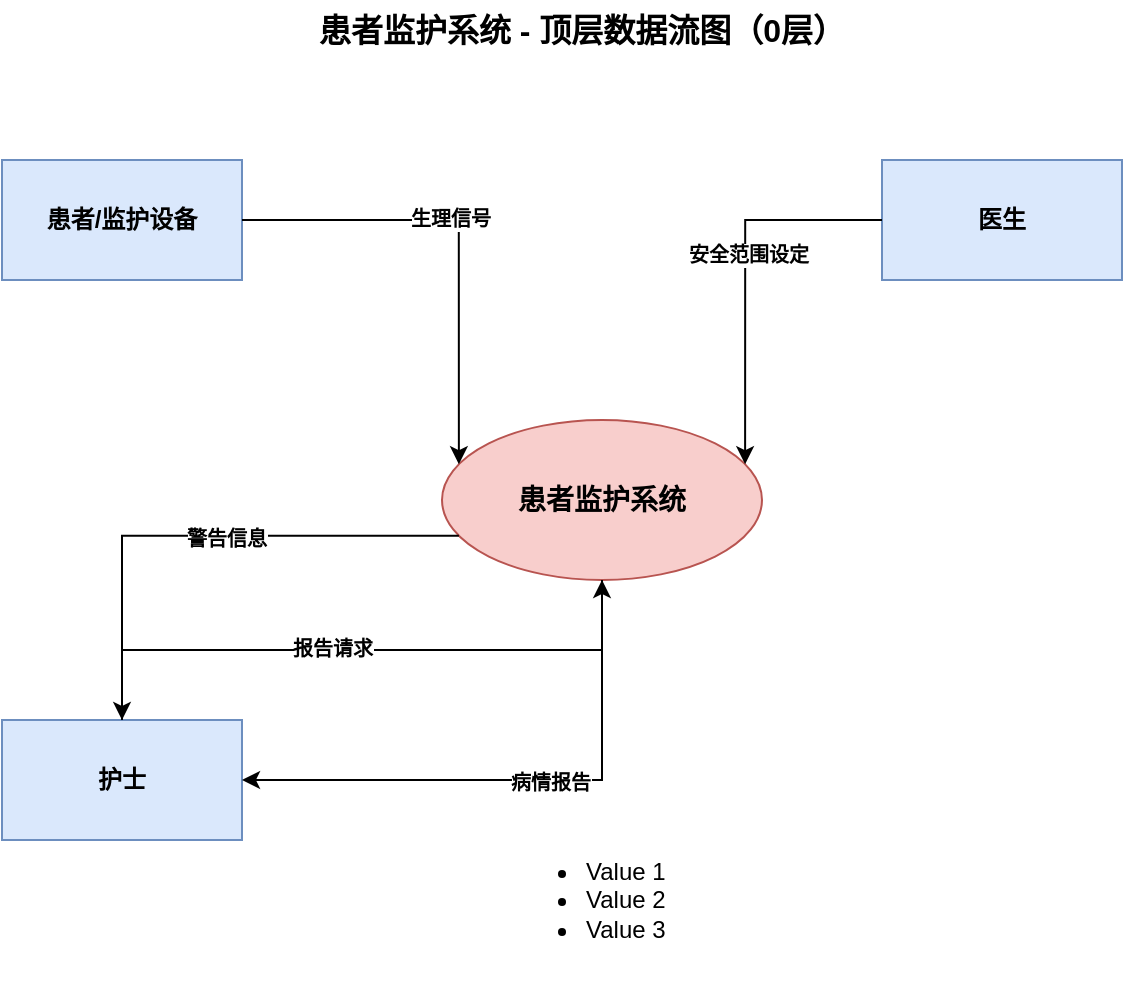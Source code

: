 <mxfile pages="3">
    <diagram name="0层-顶层数据流图" id="page1">
        <mxGraphModel dx="788" dy="563" grid="1" gridSize="10" guides="1" tooltips="1" connect="1" arrows="1" fold="1" page="1" pageScale="1" pageWidth="827" pageHeight="1169" math="0" shadow="0">
            <root>
                <mxCell id="0"/>
                <mxCell id="1" parent="0"/>
                <mxCell id="title1" value="患者监护系统 - 顶层数据流图（0层）" style="text;html=1;strokeColor=none;fillColor=none;align=center;verticalAlign=middle;whiteSpace=wrap;rounded=0;fontSize=16;fontStyle=1" parent="1" vertex="1">
                    <mxGeometry x="250" y="40" width="320" height="30" as="geometry"/>
                </mxCell>
                <mxCell id="entity1" value="患者/监护设备" style="rounded=0;whiteSpace=wrap;html=1;fillColor=#dae8fc;strokeColor=#6c8ebf;fontStyle=1" parent="1" vertex="1">
                    <mxGeometry x="120" y="120" width="120" height="60" as="geometry"/>
                </mxCell>
                <mxCell id="entity2" value="医生" style="rounded=0;whiteSpace=wrap;html=1;fillColor=#dae8fc;strokeColor=#6c8ebf;fontStyle=1" parent="1" vertex="1">
                    <mxGeometry x="560" y="120" width="120" height="60" as="geometry"/>
                </mxCell>
                <mxCell id="entity3" value="护士" style="rounded=0;whiteSpace=wrap;html=1;fillColor=#dae8fc;strokeColor=#6c8ebf;fontStyle=1" parent="1" vertex="1">
                    <mxGeometry x="120" y="400" width="120" height="60" as="geometry"/>
                </mxCell>
                <mxCell id="process1" value="患者监护系统" style="ellipse;whiteSpace=wrap;html=1;fillColor=#f8cecc;strokeColor=#b85450;fontStyle=1;fontSize=14" parent="1" vertex="1">
                    <mxGeometry x="340" y="250" width="160" height="80" as="geometry"/>
                </mxCell>
                <mxCell id="flow1" style="edgeStyle=orthogonalEdgeStyle;rounded=0;orthogonalLoop=1;jettySize=auto;html=1;entryX=0;entryY=0.25;entryDx=0;entryDy=0;" parent="1" source="entity1" target="process1" edge="1">
                    <mxGeometry relative="1" as="geometry"/>
                </mxCell>
                <mxCell id="flow1_label" value="生理信号" style="edgeLabel;html=1;align=center;verticalAlign=middle;resizable=0;points=[];fontStyle=1;fontSize=10" parent="flow1" vertex="1" connectable="0">
                    <mxGeometry x="-0.1" y="1" relative="1" as="geometry">
                        <mxPoint as="offset"/>
                    </mxGeometry>
                </mxCell>
                <mxCell id="flow2" style="edgeStyle=orthogonalEdgeStyle;rounded=0;orthogonalLoop=1;jettySize=auto;html=1;entryX=1;entryY=0.25;entryDx=0;entryDy=0;" parent="1" source="entity2" target="process1" edge="1">
                    <mxGeometry relative="1" as="geometry"/>
                </mxCell>
                <mxCell id="flow2_label" value="安全范围设定" style="edgeLabel;html=1;align=center;verticalAlign=middle;resizable=0;points=[];fontStyle=1;fontSize=10" parent="flow2" vertex="1" connectable="0">
                    <mxGeometry x="-0.1" y="1" relative="1" as="geometry">
                        <mxPoint as="offset"/>
                    </mxGeometry>
                </mxCell>
                <mxCell id="flow3" style="edgeStyle=orthogonalEdgeStyle;rounded=0;orthogonalLoop=1;jettySize=auto;html=1;exitX=0;exitY=0.75;exitDx=0;exitDy=0;" parent="1" source="process1" target="entity3" edge="1">
                    <mxGeometry relative="1" as="geometry"/>
                </mxCell>
                <mxCell id="flow3_label" value="警告信息" style="edgeLabel;html=1;align=center;verticalAlign=middle;resizable=0;points=[];fontStyle=1;fontSize=10" parent="flow3" vertex="1" connectable="0">
                    <mxGeometry x="-0.1" y="1" relative="1" as="geometry">
                        <mxPoint as="offset"/>
                    </mxGeometry>
                </mxCell>
                <mxCell id="flow4" style="edgeStyle=orthogonalEdgeStyle;rounded=0;orthogonalLoop=1;jettySize=auto;html=1;exitX=0.5;exitY=1;exitDx=0;exitDy=0;entryX=1;entryY=0.5;entryDx=0;entryDy=0;" parent="1" source="process1" target="entity3" edge="1">
                    <mxGeometry relative="1" as="geometry"/>
                </mxCell>
                <mxCell id="flow4_label" value="病情报告" style="edgeLabel;html=1;align=center;verticalAlign=middle;resizable=0;points=[];fontStyle=1;fontSize=10" parent="flow4" vertex="1" connectable="0">
                    <mxGeometry x="-0.1" y="1" relative="1" as="geometry">
                        <mxPoint as="offset"/>
                    </mxGeometry>
                </mxCell>
                <mxCell id="flow5" style="edgeStyle=orthogonalEdgeStyle;rounded=0;orthogonalLoop=1;jettySize=auto;html=1;exitX=0.5;exitY=0;exitDx=0;exitDy=0;entryX=0.5;entryY=1;entryDx=0;entryDy=0;" parent="1" source="entity3" target="process1" edge="1">
                    <mxGeometry relative="1" as="geometry"/>
                </mxCell>
                <mxCell id="flow5_label" value="报告请求" style="edgeLabel;html=1;align=center;verticalAlign=middle;resizable=0;points=[];fontStyle=1;fontSize=10" parent="flow5" vertex="1" connectable="0">
                    <mxGeometry x="-0.1" y="1" relative="1" as="geometry">
                        <mxPoint as="offset"/>
                    </mxGeometry>
                </mxCell>
                <mxCell id="2" value="&lt;ul&gt;&lt;li&gt;Value 1&lt;/li&gt;&lt;li&gt;Value 2&lt;/li&gt;&lt;li&gt;Value 3&lt;/li&gt;&lt;/ul&gt;" style="text;strokeColor=none;fillColor=none;html=1;whiteSpace=wrap;verticalAlign=middle;overflow=hidden;" vertex="1" parent="1">
                    <mxGeometry x="370" y="450" width="100" height="80" as="geometry"/>
                </mxCell>
            </root>
        </mxGraphModel>
    </diagram>
    <diagram name="1层-功能分解图" id="page2">
        <mxGraphModel dx="1422" dy="754" grid="1" gridSize="10" guides="1" tooltips="1" connect="1" arrows="1" fold="1" page="1" pageScale="1" pageWidth="827" pageHeight="1169" math="0" shadow="0">
            <root>
                <mxCell id="0"/>
                <mxCell id="1" parent="0"/>
                <!-- 标题 -->
                <mxCell id="title2" value="患者监护系统 - 一层数据流图" style="text;html=1;strokeColor=none;fillColor=none;align=center;verticalAlign=middle;whiteSpace=wrap;rounded=0;fontSize=16;fontStyle=1" vertex="1" parent="1">
                    <mxGeometry x="280" y="30" width="280" height="30" as="geometry"/>
                </mxCell>
                <!-- 外部实体 -->
                <mxCell id="entity1" value="患者/监护设备" style="rounded=0;whiteSpace=wrap;html=1;fillColor=#dae8fc;strokeColor=#6c8ebf;fontStyle=1" vertex="1" parent="1">
                    <mxGeometry x="80" y="80" width="120" height="60" as="geometry"/>
                </mxCell>
                <mxCell id="entity2" value="医生" style="rounded=0;whiteSpace=wrap;html=1;fillColor=#dae8fc;strokeColor=#6c8ebf;fontStyle=1" vertex="1" parent="1">
                    <mxGeometry x="620" y="80" width="120" height="60" as="geometry"/>
                </mxCell>
                <mxCell id="entity3" value="护士" style="rounded=0;whiteSpace=wrap;html=1;fillColor=#dae8fc;strokeColor=#6c8ebf;fontStyle=1" vertex="1" parent="1">
                    <mxGeometry x="80" y="480" width="120" height="60" as="geometry"/>
                </mxCell>
                <!-- 处理过程 -->
                <mxCell id="process1" value="P1&#xa;生理信号&#xa;采集处理" style="ellipse;whiteSpace=wrap;html=1;fillColor=#f8cecc;strokeColor=#b85450;fontStyle=1" vertex="1" parent="1">
                    <mxGeometry x="280" y="180" width="100" height="80" as="geometry"/>
                </mxCell>
                <mxCell id="process2" value="P2&#xa;数据监控&#xa;与警报" style="ellipse;whiteSpace=wrap;html=1;fillColor=#f8cecc;strokeColor=#b85450;fontStyle=1" vertex="1" parent="1">
                    <mxGeometry x="480" y="180" width="100" height="80" as="geometry"/>
                </mxCell>
                <mxCell id="process3" value="P3&#xa;数据记录&#xa;管理" style="ellipse;whiteSpace=wrap;html=1;fillColor=#f8cecc;strokeColor=#b85450;fontStyle=1" vertex="1" parent="1">
                    <mxGeometry x="280" y="320" width="100" height="80" as="geometry"/>
                </mxCell>
                <mxCell id="process4" value="P4&#xa;报告生成" style="ellipse;whiteSpace=wrap;html=1;fillColor=#f8cecc;strokeColor=#b85450;fontStyle=1" vertex="1" parent="1">
                    <mxGeometry x="480" y="320" width="100" height="80" as="geometry"/>
                </mxCell>
                <!-- 数据存储 -->
                <mxCell id="datastore1" value="D1 患者信息库" style="rounded=0;whiteSpace=wrap;html=1;fillColor=#d5e8d4;strokeColor=#82b366;fontStyle=1" vertex="1" parent="1">
                    <mxGeometry x="120" y="600" width="120" height="40" as="geometry"/>
                </mxCell>
                <mxCell id="datastore2" value="D2 安全范围设定" style="rounded=0;whiteSpace=wrap;html=1;fillColor=#d5e8d4;strokeColor=#82b366;fontStyle=1" vertex="1" parent="1">
                    <mxGeometry x="280" y="600" width="120" height="40" as="geometry"/>
                </mxCell>
                <mxCell id="datastore3" value="D3 患者日志" style="rounded=0;whiteSpace=wrap;html=1;fillColor=#d5e8d4;strokeColor=#82b366;fontStyle=1" vertex="1" parent="1">
                    <mxGeometry x="440" y="600" width="120" height="40" as="geometry"/>
                </mxCell>
                <mxCell id="datastore4" value="D4 生理信号&#xa;历史数据" style="rounded=0;whiteSpace=wrap;html=1;fillColor=#d5e8d4;strokeColor=#82b366;fontStyle=1" vertex="1" parent="1">
                    <mxGeometry x="600" y="600" width="120" height="40" as="geometry"/>
                </mxCell>
                <!-- 主要数据流 -->
                <mxCell id="flow1" style="edgeStyle=orthogonalEdgeStyle;rounded=0;orthogonalLoop=1;jettySize=auto;html=1;" edge="1" parent="1" source="entity1" target="process1">
                    <mxGeometry relative="1" as="geometry"/>
                </mxCell>
                <mxCell id="flow1_label" value="原始生理信号" style="edgeLabel;html=1;align=center;verticalAlign=middle;resizable=0;points=[];fontSize=9" vertex="1" connectable="0" parent="flow1">
                    <mxGeometry x="-0.1" y="1" relative="1" as="geometry">
                        <mxPoint as="offset"/>
                    </mxGeometry>
                </mxCell>
                <mxCell id="flow2" style="edgeStyle=orthogonalEdgeStyle;rounded=0;orthogonalLoop=1;jettySize=auto;html=1;" edge="1" parent="1" source="process1" target="process2">
                    <mxGeometry relative="1" as="geometry"/>
                </mxCell>
                <mxCell id="flow2_label" value="处理后信号" style="edgeLabel;html=1;align=center;verticalAlign=middle;resizable=0;points=[];fontSize=9" vertex="1" connectable="0" parent="flow2">
                    <mxGeometry x="-0.1" y="1" relative="1" as="geometry">
                        <mxPoint as="offset"/>
                    </mxGeometry>
                </mxCell>
                <mxCell id="flow3" style="edgeStyle=orthogonalEdgeStyle;rounded=0;orthogonalLoop=1;jettySize=auto;html=1;" edge="1" parent="1" source="process2" target="entity3">
                    <mxGeometry relative="1" as="geometry"/>
                </mxCell>
                <mxCell id="flow3_label" value="警告信息" style="edgeLabel;html=1;align=center;verticalAlign=middle;resizable=0;points=[];fontSize=9" vertex="1" connectable="0" parent="flow3">
                    <mxGeometry x="-0.1" y="1" relative="1" as="geometry">
                        <mxPoint as="offset"/>
                    </mxGeometry>
                </mxCell>
                <mxCell id="flow4" style="edgeStyle=orthogonalEdgeStyle;rounded=0;orthogonalLoop=1;jettySize=auto;html=1;" edge="1" parent="1" source="entity3" target="process4">
                    <mxGeometry relative="1" as="geometry"/>
                </mxCell>
                <mxCell id="flow4_label" value="报告请求" style="edgeLabel;html=1;align=center;verticalAlign=middle;resizable=0;points=[];fontSize=9" vertex="1" connectable="0" parent="flow4">
                    <mxGeometry x="-0.1" y="1" relative="1" as="geometry">
                        <mxPoint as="offset"/>
                    </mxGeometry>
                </mxCell>
                <mxCell id="flow5" style="edgeStyle=orthogonalEdgeStyle;rounded=0;orthogonalLoop=1;jettySize=auto;html=1;" edge="1" parent="1" source="process4" target="entity3">
                    <mxGeometry relative="1" as="geometry"/>
                </mxCell>
                <mxCell id="flow5_label" value="病情报告" style="edgeLabel;html=1;align=center;verticalAlign=middle;resizable=0;points=[];fontSize=9" vertex="1" connectable="0" parent="flow5">
                    <mxGeometry x="-0.1" y="1" relative="1" as="geometry">
                        <mxPoint as="offset"/>
                    </mxGeometry>
                </mxCell>
                <mxCell id="flow6" style="edgeStyle=orthogonalEdgeStyle;rounded=0;orthogonalLoop=1;jettySize=auto;html=1;" edge="1" parent="1" source="entity2" target="datastore2">
                    <mxGeometry relative="1" as="geometry"/>
                </mxCell>
                <mxCell id="flow6_label" value="安全范围" style="edgeLabel;html=1;align=center;verticalAlign=middle;resizable=0;points=[];fontSize=9" vertex="1" connectable="0" parent="flow6">
                    <mxGeometry x="-0.1" y="1" relative="1" as="geometry">
                        <mxPoint as="offset"/>
                    </mxGeometry>
                </mxCell>
                <!-- 数据存储相关流 -->
                <mxCell id="flow7" style="edgeStyle=orthogonalEdgeStyle;rounded=0;orthogonalLoop=1;jettySize=auto;html=1;" edge="1" parent="1" source="process3" target="datastore3">
                    <mxGeometry relative="1" as="geometry"/>
                </mxCell>
                <mxCell id="flow8" style="edgeStyle=orthogonalEdgeStyle;rounded=0;orthogonalLoop=1;jettySize=auto;html=1;" edge="1" parent="1" source="process1" target="datastore4">
                    <mxGeometry relative="1" as="geometry"/>
                </mxCell>
                <mxCell id="flow9" style="edgeStyle=orthogonalEdgeStyle;rounded=0;orthogonalLoop=1;jettySize=auto;html=1;" edge="1" parent="1" source="datastore2" target="process2">
                    <mxGeometry relative="1" as="geometry"/>
                </mxCell>
                <mxCell id="flow10" style="edgeStyle=orthogonalEdgeStyle;rounded=0;orthogonalLoop=1;jettySize=auto;html=1;" edge="1" parent="1" source="datastore3" target="process4">
                    <mxGeometry relative="1" as="geometry"/>
                </mxCell>
            </root>
        </mxGraphModel>
    </diagram>
    <diagram name="2层-P2细化图" id="page3">
        <mxGraphModel dx="1422" dy="754" grid="1" gridSize="10" guides="1" tooltips="1" connect="1" arrows="1" fold="1" page="1" pageScale="1" pageWidth="827" pageHeight="1169" math="0" shadow="0">
            <root>
                <mxCell id="0"/>
                <mxCell id="1" parent="0"/>
                <!-- 标题 -->
                <mxCell id="title3" value="患者监护系统 - 二层数据流图（P2：数据监控与警报细化）" style="text;html=1;strokeColor=none;fillColor=none;align=center;verticalAlign=middle;whiteSpace=wrap;rounded=0;fontSize=16;fontStyle=1" vertex="1" parent="1">
                    <mxGeometry x="180" y="30" width="480" height="30" as="geometry"/>
                </mxCell>
                <!-- 外部实体 -->
                <mxCell id="entity1" value="护士" style="rounded=0;whiteSpace=wrap;html=1;fillColor=#dae8fc;strokeColor=#6c8ebf;fontStyle=1" vertex="1" parent="1">
                    <mxGeometry x="100" y="400" width="120" height="60" as="geometry"/>
                </mxCell>
                <!-- 处理过程（P2的细化） -->
                <mxCell id="process1" value="P2.1&#xa;信号范围检查" style="ellipse;whiteSpace=wrap;html=1;fillColor=#f8cecc;strokeColor=#b85450;fontStyle=1" vertex="1" parent="1">
                    <mxGeometry x="150" y="180" width="120" height="80" as="geometry"/>
                </mxCell>
                <mxCell id="process2" value="P2.2&#xa;异常判断" style="ellipse;whiteSpace=wrap;html=1;fillColor=#f8cecc;strokeColor=#b85450;fontStyle=1" vertex="1" parent="1">
                    <mxGeometry x="350" y="180" width="120" height="80" as="geometry"/>
                </mxCell>
                <mxCell id="process3" value="P2.3&#xa;警报生成" style="ellipse;whiteSpace=wrap;html=1;fillColor=#f8cecc;strokeColor=#b85450;fontStyle=1" vertex="1" parent="1">
                    <mxGeometry x="550" y="180" width="120" height="80" as="geometry"/>
                </mxCell>
                <!-- 数据存储 -->
                <mxCell id="datastore1" value="D2 安全范围设定" style="rounded=0;whiteSpace=wrap;html=1;fillColor=#d5e8d4;strokeColor=#82b366;fontStyle=1" vertex="1" parent="1">
                    <mxGeometry x="350" y="320" width="120" height="40" as="geometry"/>
                </mxCell>
                <!-- 外部输入 -->
                <mxCell id="input1" value="生理信号&#xa;(来自P1)" style="rounded=1;whiteSpace=wrap;html=1;fillColor=#fff2cc;strokeColor=#d6b656;fontStyle=1" vertex="1" parent="1">
                    <mxGeometry x="150" y="100" width="120" height="40" as="geometry"/>
                </mxCell>
                <!-- 数据流 -->
                <mxCell id="flow1" style="edgeStyle=orthogonalEdgeStyle;rounded=0;orthogonalLoop=1;jettySize=auto;html=1;" edge="1" parent="1" source="input1" target="process1">
                    <mxGeometry relative="1" as="geometry"/>
                </mxCell>
                <mxCell id="flow1_label" value="生理信号" style="edgeLabel;html=1;align=center;verticalAlign=middle;resizable=0;points=[];fontSize=10" vertex="1" connectable="0" parent="flow1">
                    <mxGeometry x="-0.1" y="1" relative="1" as="geometry">
                        <mxPoint as="offset"/>
                    </mxGeometry>
                </mxCell>
                <mxCell id="flow2" style="edgeStyle=orthogonalEdgeStyle;rounded=0;orthogonalLoop=1;jettySize=auto;html=1;" edge="1" parent="1" source="process1" target="process2">
                    <mxGeometry relative="1" as="geometry"/>
                </mxCell>
                <mxCell id="flow2_label" value="范围对比结果" style="edgeLabel;html=1;align=center;verticalAlign=middle;resizable=0;points=[];fontSize=10" vertex="1" connectable="0" parent="flow2">
                    <mxGeometry x="-0.1" y="1" relative="1" as="geometry">
                        <mxPoint as="offset"/>
                    </mxGeometry>
                </mxCell>
                <mxCell id="flow3" style="edgeStyle=orthogonalEdgeStyle;rounded=0;orthogonalLoop=1;jettySize=auto;html=1;" edge="1" parent="1" source="process2" target="process3">
                    <mxGeometry relative="1" as="geometry"/>
                </mxCell>
                <mxCell id="flow3_label" value="异常信息" style="edgeLabel;html=1;align=center;verticalAlign=middle;resizable=0;points=[];fontSize=10" vertex="1" connectable="0" parent="flow3">
                    <mxGeometry x="-0.1" y="1" relative="1" as="geometry">
                        <mxPoint as="offset"/>
                    </mxGeometry>
                </mxCell>
                <mxCell id="flow4" style="edgeStyle=orthogonalEdgeStyle;rounded=0;orthogonalLoop=1;jettySize=auto;html=1;" edge="1" parent="1" source="process3" target="entity1">
                    <mxGeometry relative="1" as="geometry"/>
                </mxCell>
                <mxCell id="flow4_label" value="警告信息" style="edgeLabel;html=1;align=center;verticalAlign=middle;resizable=0;points=[];fontSize=10" vertex="1" connectable="0" parent="flow4">
                    <mxGeometry x="-0.1" y="1" relative="1" as="geometry">
                        <mxPoint as="offset"/>
                    </mxGeometry>
                </mxCell>
                <mxCell id="flow5" style="edgeStyle=orthogonalEdgeStyle;rounded=0;orthogonalLoop=1;jettySize=auto;html=1;" edge="1" parent="1" source="datastore1" target="process1">
                    <mxGeometry relative="1" as="geometry"/>
                </mxCell>
                <mxCell id="flow5_label" value="安全范围数据" style="edgeLabel;html=1;align=center;verticalAlign=middle;resizable=0;points=[];fontSize=10" vertex="1" connectable="0" parent="flow5">
                    <mxGeometry x="-0.1" y="1" relative="1" as="geometry">
                        <mxPoint as="offset"/>
                    </mxGeometry>
                </mxCell>
                <!-- 说明文字 -->
                <mxCell id="desc1" value="P2.1：将实时生理信号与医生设定的安全范围进行对比" style="text;html=1;strokeColor=none;fillColor=#f0f0f0;align=left;verticalAlign=top;whiteSpace=wrap;rounded=1;fontSize=10" vertex="1" parent="1">
                    <mxGeometry x="50" y="500" width="200" height="40" as="geometry"/>
                </mxCell>
                <mxCell id="desc2" value="P2.2：分析超出范围的信号，判断异常类型和严重程度" style="text;html=1;strokeColor=none;fillColor=#f0f0f0;align=left;verticalAlign=top;whiteSpace=wrap;rounded=1;fontSize=10" vertex="1" parent="1">
                    <mxGeometry x="300" y="500" width="200" height="40" as="geometry"/>
                </mxCell>
                <mxCell id="desc3" value="P2.3：根据异常判断结果生成相应警告信息发送给护士" style="text;html=1;strokeColor=none;fillColor=#f0f0f0;align=left;verticalAlign=top;whiteSpace=wrap;rounded=1;fontSize=10" vertex="1" parent="1">
                    <mxGeometry x="550" y="500" width="200" height="40" as="geometry"/>
                </mxCell>
            </root>
        </mxGraphModel>
    </diagram>
</mxfile>